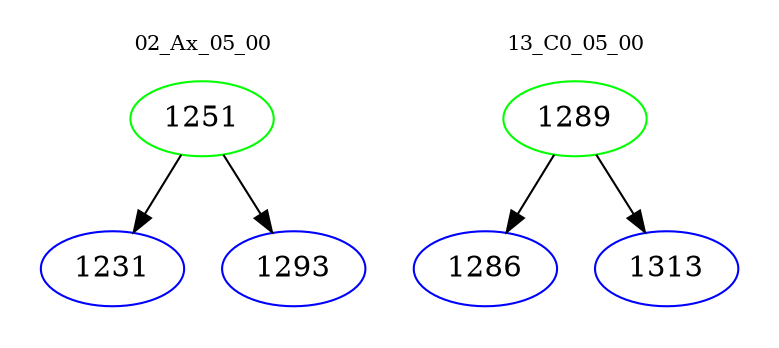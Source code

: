 digraph{
subgraph cluster_0 {
color = white
label = "02_Ax_05_00";
fontsize=10;
T0_1251 [label="1251", color="green"]
T0_1251 -> T0_1231 [color="black"]
T0_1231 [label="1231", color="blue"]
T0_1251 -> T0_1293 [color="black"]
T0_1293 [label="1293", color="blue"]
}
subgraph cluster_1 {
color = white
label = "13_C0_05_00";
fontsize=10;
T1_1289 [label="1289", color="green"]
T1_1289 -> T1_1286 [color="black"]
T1_1286 [label="1286", color="blue"]
T1_1289 -> T1_1313 [color="black"]
T1_1313 [label="1313", color="blue"]
}
}
